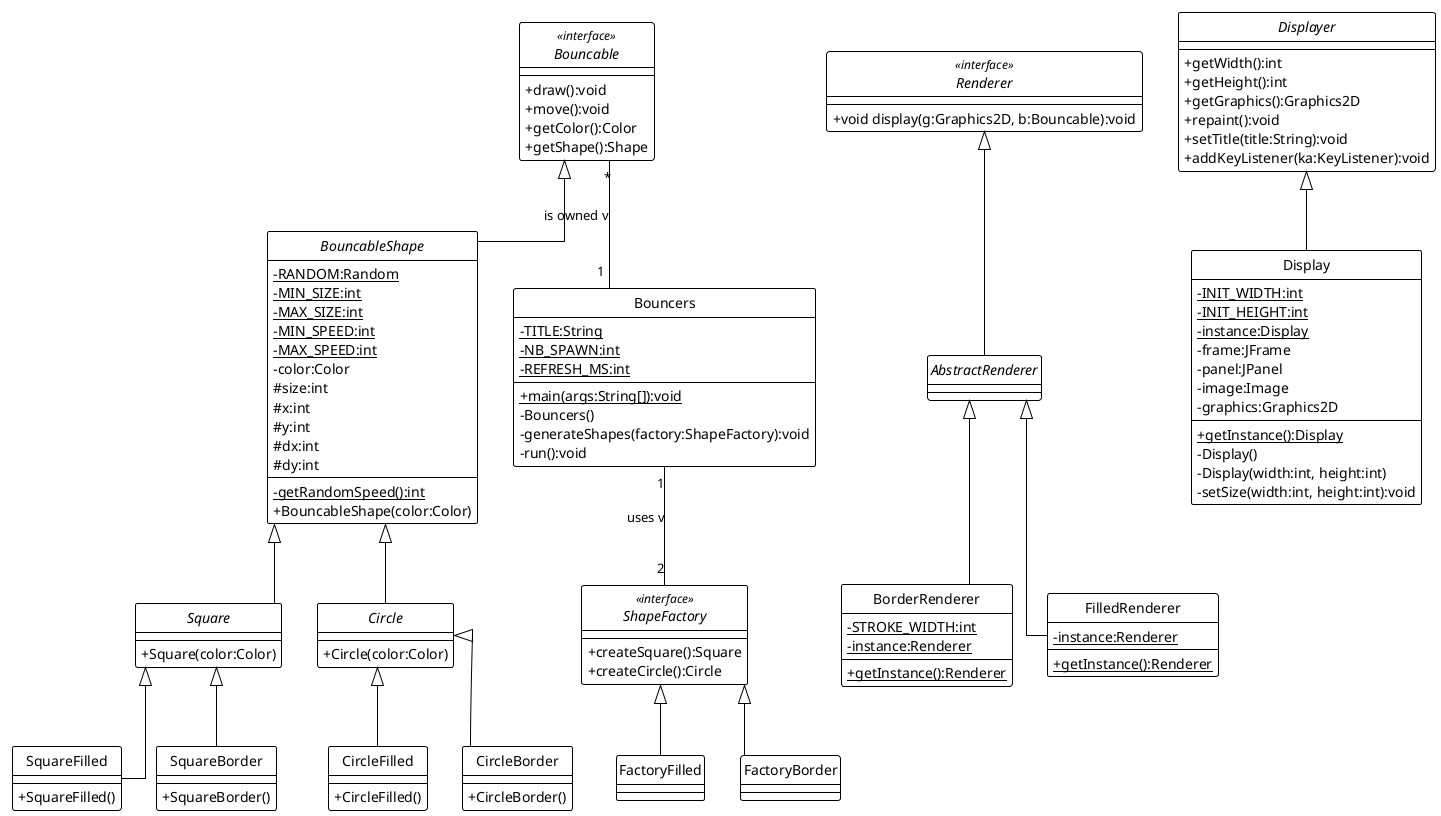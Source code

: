 @startuml
'https://plantuml.com/class-diagram'
skinparam classAttributeIconSize 0
hide circle

!theme plain
top to bottom direction
skinparam linetype ortho

interface Displayer {
+getWidth():int
+getHeight():int
+getGraphics():Graphics2D
+repaint():void
+setTitle(title:String):void
+addKeyListener(ka:KeyListener):void
}

class Display {
-{static} INIT_WIDTH:int
-{static} INIT_HEIGHT:int
-{static} instance:Display
-frame:JFrame
-panel:JPanel
-image:Image
-graphics:Graphics2D
+{static} getInstance():Display
-Display()
-Display(width:int, height:int)
-setSize(width:int, height:int):void
}

interface Renderer <<interface>> {
+void display(g:Graphics2D, b:Bouncable):void
}

abstract class AbstractRenderer

class BorderRenderer {
-{static} STROKE_WIDTH:int
-{static} instance:Renderer
+{static} getInstance():Renderer
}

class FilledRenderer {
-{static} instance:Renderer
+{static} getInstance():Renderer
}

class Bouncers {
-{static} TITLE:String
-{static} NB_SPAWN:int
-{static} REFRESH_MS:int
+{static} main(args:String[]):void
-Bouncers()
-generateShapes(factory:ShapeFactory):void
-run():void

}
interface Bouncable <<interface>>{
+draw():void
+move():void
+getColor():Color
+getShape():Shape
}

abstract class BouncableShape {
-{static} RANDOM:Random
-{static} MIN_SIZE:int
-{static} MAX_SIZE:int
-{static} MIN_SPEED:int
-{static} MAX_SPEED:int
-color:Color
#size:int
#x:int
#y:int
#dx:int
#dy:int
-{static} getRandomSpeed():int
+BouncableShape(color:Color)
}

abstract class Square {
+Square(color:Color)
}

abstract class Circle {
+Circle(color:Color)
}

class CircleFilled {
+CircleFilled()
}

class SquareFilled {
+SquareFilled()
}

class CircleBorder {
+CircleBorder()
}

class SquareBorder {
+SquareBorder()
}

interface ShapeFactory <<interface>> {
+createSquare():Square
+createCircle():Circle
}

class FactoryFilled {
}

class FactoryBorder {
}

Display -up-|> Displayer

AbstractRenderer -up-|> Renderer
BorderRenderer -up-|> AbstractRenderer
FilledRenderer -up-|> AbstractRenderer

BouncableShape -up-|> Bouncable

Square -up-|> BouncableShape
Circle -up-|> BouncableShape

CircleFilled -up-|> Circle
CircleBorder -up-|> Circle

SquareFilled -up-|> Square
SquareBorder -up-|> Square

FactoryFilled -up-|> ShapeFactory
FactoryBorder -up-|> ShapeFactory

Bouncers "1" -- "2" ShapeFactory : uses v
Bouncable "*" -- "1"Bouncers : is owned v

@enduml